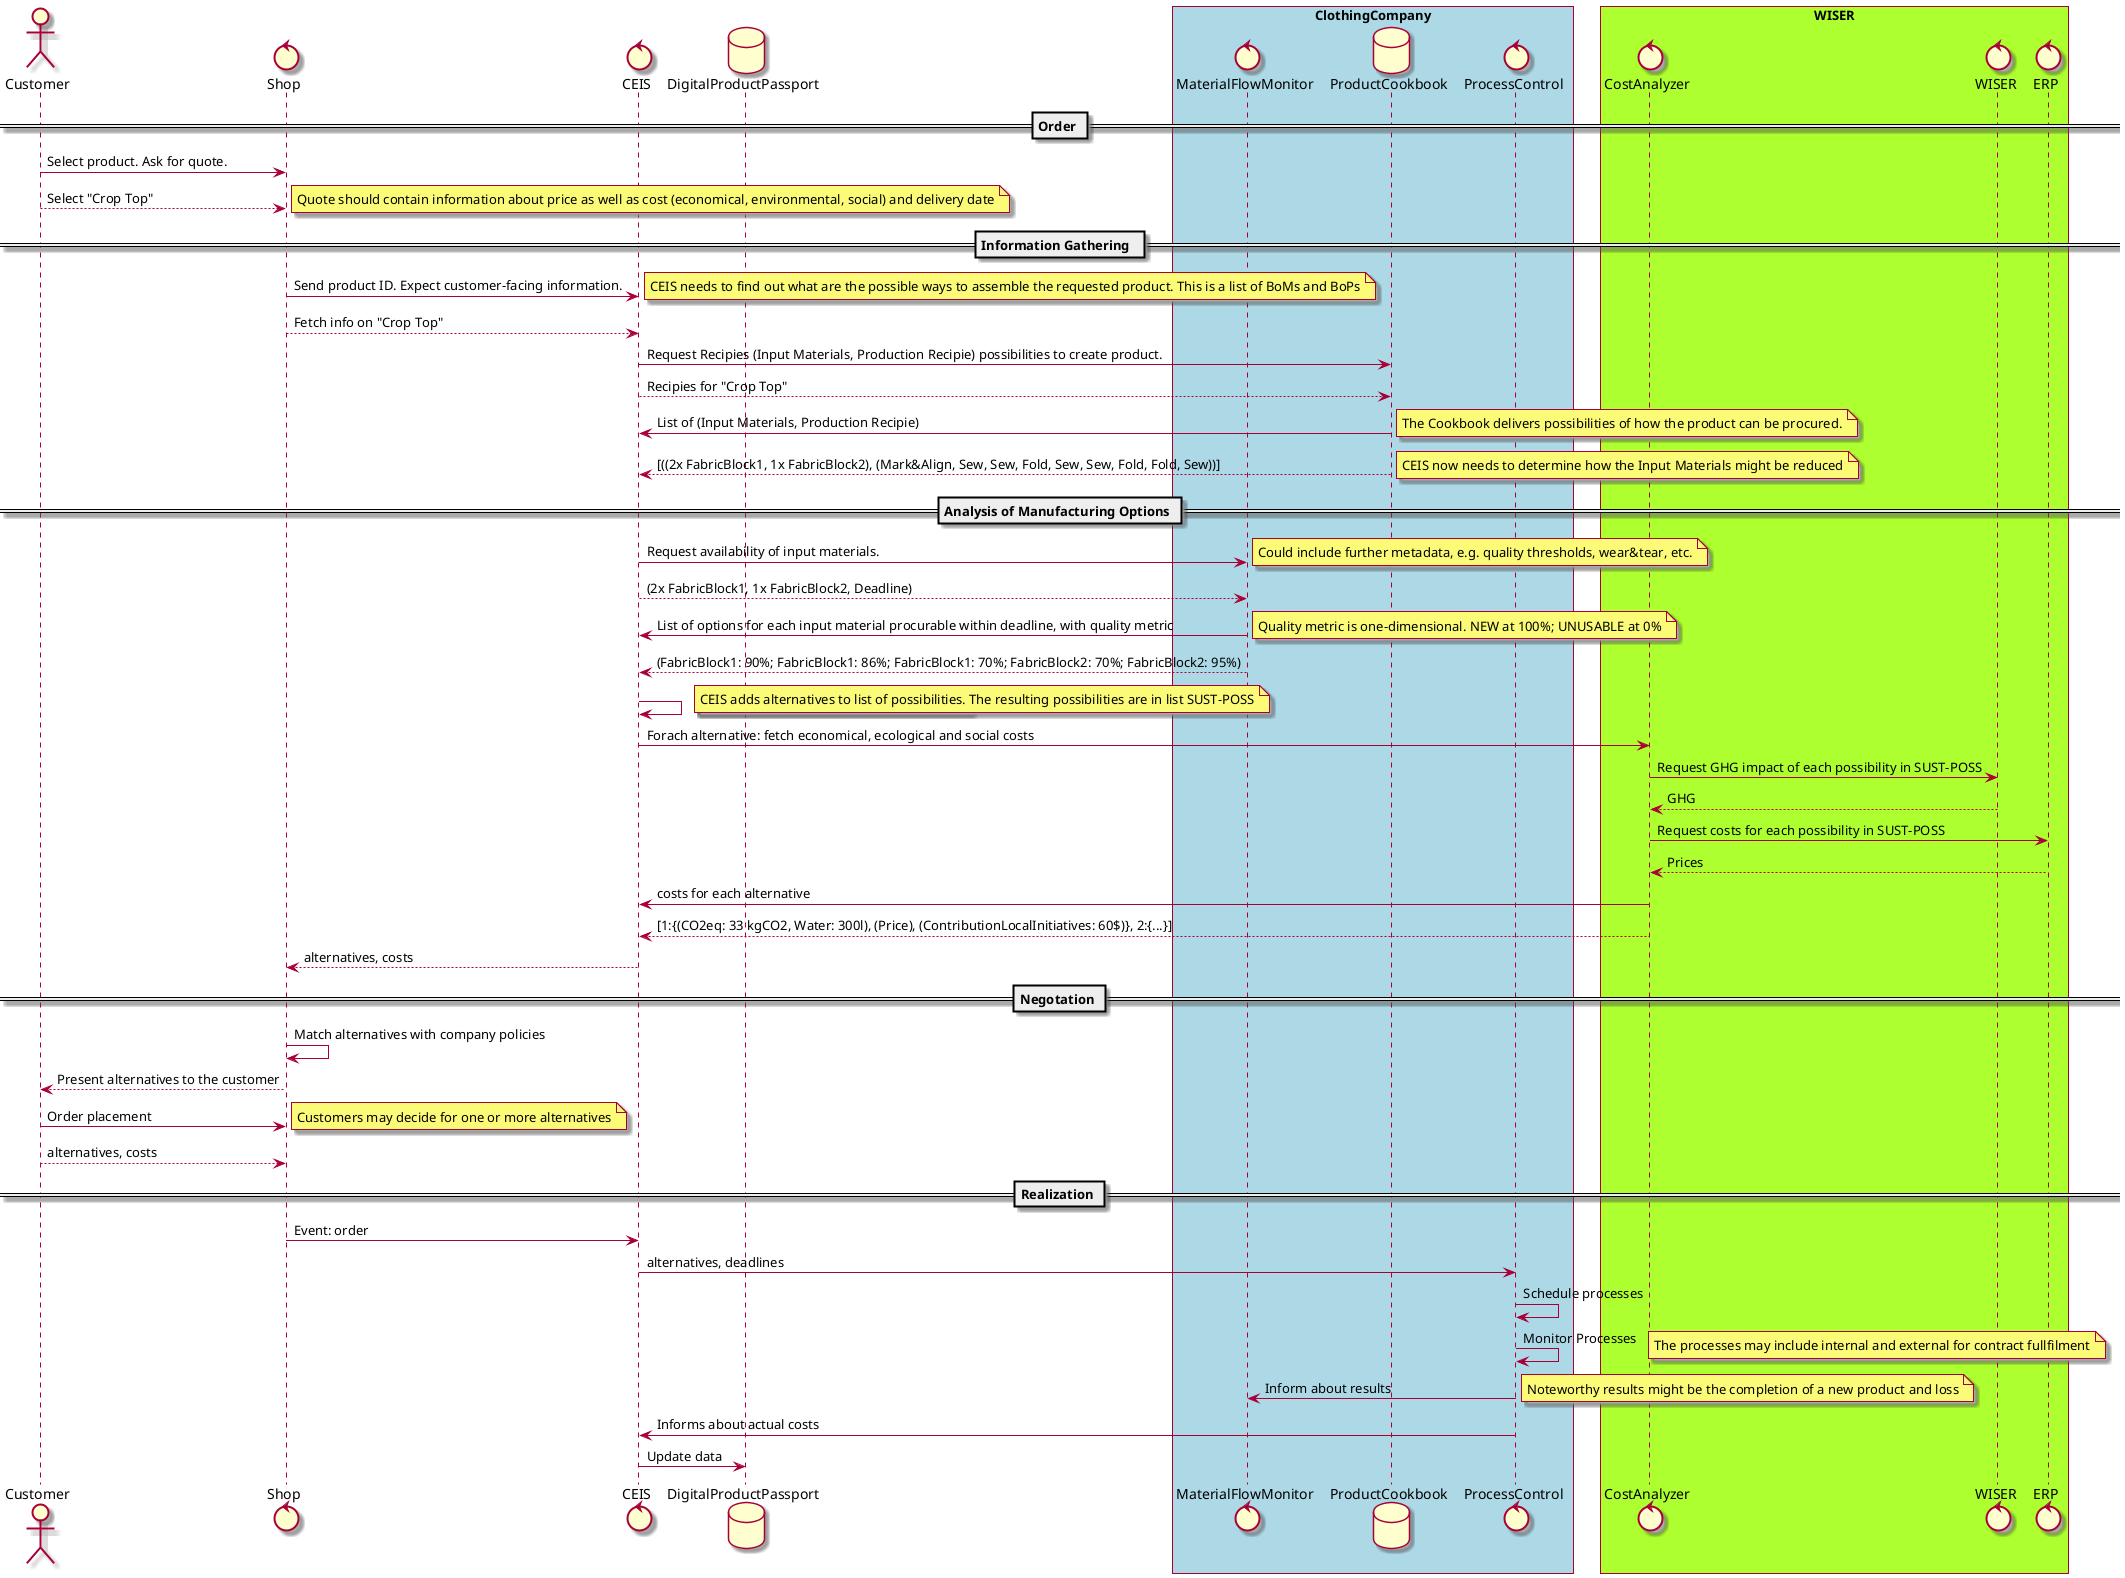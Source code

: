 @startuml ceis
skin rose
actor Customer
control Shop
control CEIS
control MaterialFlowMonitor
control ProcessControl
database ProductCookbook
database DigitalProductPassport
control CostAnalyzer
control WISER
control ERP
box "ClothingCompany" #LightBlue
participant MaterialFlowMonitor
participant ProductCookbook
participant ProcessControl
end box
box "WISER" #GreenYellow
participant CostAnalyzer
participant WISER
participant ERP
end box

== Order ==
Customer -> Shop: Select product. Ask for quote.
Customer --> Shop: Select "Crop Top"
note right: Quote should contain information about price as well as cost (economical, environmental, social) and delivery date

== Information Gathering  ==
Shop -> CEIS: Send product ID. Expect customer-facing information.
note right: CEIS needs to find out what are the possible ways to assemble the requested product. This is a list of BoMs and BoPs
Shop --> CEIS: Fetch info on "Crop Top"
CEIS -> ProductCookbook: Request Recipies (Input Materials, Production Recipie) possibilities to create product.
CEIS --> ProductCookbook: Recipies for "Crop Top"
ProductCookbook -> CEIS: List of (Input Materials, Production Recipie)
note right: The Cookbook delivers possibilities of how the product can be procured.
ProductCookbook --> CEIS: [((2x FabricBlock1, 1x FabricBlock2), (Mark&Align, Sew, Sew, Fold, Sew, Sew, Fold, Fold, Sew))]

== Analysis of Manufacturing Options ==
note right: CEIS now needs to determine how the Input Materials might be reduced
CEIS -> MaterialFlowMonitor: Request availability of input materials.
note right: Could include further metadata, e.g. quality thresholds, wear&tear, etc.
CEIS --> MaterialFlowMonitor: (2x FabricBlock1, 1x FabricBlock2, Deadline)
MaterialFlowMonitor -> CEIS: List of options for each input material procurable within deadline, with quality metric
note right: Quality metric is one-dimensional. NEW at 100%; UNUSABLE at 0%
MaterialFlowMonitor --> CEIS: (FabricBlock1: 90%; FabricBlock1: 86%; FabricBlock1: 70%; FabricBlock2: 70%; FabricBlock2: 95%)
CEIS -> CEIS:
note right: CEIS now knows about available materials
note right: CEIS adds alternatives to list of possibilities. The resulting possibilities are in list SUST-POSS
CEIS -> CostAnalyzer: Forach alternative: fetch economical, ecological and social costs
CostAnalyzer -> WISER: Request GHG impact of each possibility in SUST-POSS
WISER --> CostAnalyzer: GHG
CostAnalyzer -> ERP: Request costs for each possibility in SUST-POSS
ERP --> CostAnalyzer: Prices
CostAnalyzer -> CEIS: costs for each alternative
CostAnalyzer --> CEIS: [1:{(CO2eq: 33 kgCO2, Water: 300l), (Price), (ContributionLocalInitiatives: 60$)}, 2:{...}]
CEIS --> Shop: alternatives, costs

== Negotation ==
Shop -> Shop: Match alternatives with company policies
Shop --> Customer: Present alternatives to the customer
Customer -> Shop: Order placement
note right: Customers may decide for one or more alternatives
Customer --> Shop: alternatives, costs


== Realization ==
Shop -> CEIS: Event: order
CEIS -> ProcessControl: alternatives, deadlines
ProcessControl -> ProcessControl: Schedule processes
ProcessControl -> ProcessControl: Monitor Processes
note right: The processes may include internal and external for contract fullfilment
ProcessControl -> MaterialFlowMonitor: Inform about results
note right: Noteworthy results might be the completion of a new product and loss
ProcessControl -> CEIS: Informs about actual costs
CEIS -> DigitalProductPassport: Update data
@enduml